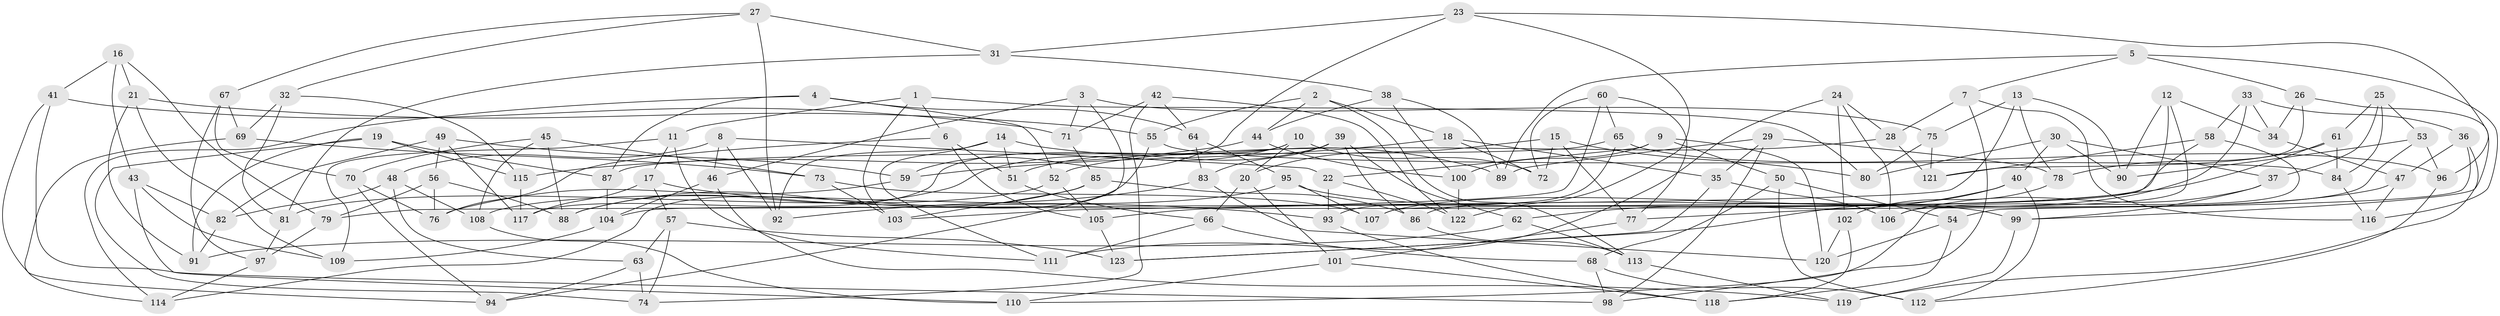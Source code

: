 // Generated by graph-tools (version 1.1) at 2025/38/03/09/25 02:38:19]
// undirected, 123 vertices, 246 edges
graph export_dot {
graph [start="1"]
  node [color=gray90,style=filled];
  1;
  2;
  3;
  4;
  5;
  6;
  7;
  8;
  9;
  10;
  11;
  12;
  13;
  14;
  15;
  16;
  17;
  18;
  19;
  20;
  21;
  22;
  23;
  24;
  25;
  26;
  27;
  28;
  29;
  30;
  31;
  32;
  33;
  34;
  35;
  36;
  37;
  38;
  39;
  40;
  41;
  42;
  43;
  44;
  45;
  46;
  47;
  48;
  49;
  50;
  51;
  52;
  53;
  54;
  55;
  56;
  57;
  58;
  59;
  60;
  61;
  62;
  63;
  64;
  65;
  66;
  67;
  68;
  69;
  70;
  71;
  72;
  73;
  74;
  75;
  76;
  77;
  78;
  79;
  80;
  81;
  82;
  83;
  84;
  85;
  86;
  87;
  88;
  89;
  90;
  91;
  92;
  93;
  94;
  95;
  96;
  97;
  98;
  99;
  100;
  101;
  102;
  103;
  104;
  105;
  106;
  107;
  108;
  109;
  110;
  111;
  112;
  113;
  114;
  115;
  116;
  117;
  118;
  119;
  120;
  121;
  122;
  123;
  1 -- 80;
  1 -- 11;
  1 -- 103;
  1 -- 6;
  2 -- 113;
  2 -- 55;
  2 -- 18;
  2 -- 44;
  3 -- 75;
  3 -- 94;
  3 -- 46;
  3 -- 71;
  4 -- 52;
  4 -- 114;
  4 -- 87;
  4 -- 64;
  5 -- 26;
  5 -- 7;
  5 -- 89;
  5 -- 116;
  6 -- 51;
  6 -- 105;
  6 -- 76;
  7 -- 116;
  7 -- 28;
  7 -- 98;
  8 -- 92;
  8 -- 22;
  8 -- 46;
  8 -- 48;
  9 -- 100;
  9 -- 50;
  9 -- 120;
  9 -- 22;
  10 -- 117;
  10 -- 88;
  10 -- 72;
  10 -- 20;
  11 -- 109;
  11 -- 17;
  11 -- 111;
  12 -- 34;
  12 -- 107;
  12 -- 90;
  12 -- 106;
  13 -- 78;
  13 -- 79;
  13 -- 75;
  13 -- 90;
  14 -- 92;
  14 -- 111;
  14 -- 51;
  14 -- 89;
  15 -- 77;
  15 -- 80;
  15 -- 72;
  15 -- 20;
  16 -- 21;
  16 -- 79;
  16 -- 43;
  16 -- 41;
  17 -- 57;
  17 -- 93;
  17 -- 117;
  18 -- 72;
  18 -- 59;
  18 -- 35;
  19 -- 87;
  19 -- 115;
  19 -- 74;
  19 -- 91;
  20 -- 66;
  20 -- 101;
  21 -- 55;
  21 -- 91;
  21 -- 109;
  22 -- 93;
  22 -- 122;
  23 -- 122;
  23 -- 31;
  23 -- 59;
  23 -- 96;
  24 -- 111;
  24 -- 28;
  24 -- 106;
  24 -- 102;
  25 -- 37;
  25 -- 53;
  25 -- 84;
  25 -- 61;
  26 -- 121;
  26 -- 34;
  26 -- 99;
  27 -- 31;
  27 -- 67;
  27 -- 32;
  27 -- 92;
  28 -- 52;
  28 -- 121;
  29 -- 89;
  29 -- 78;
  29 -- 35;
  29 -- 98;
  30 -- 80;
  30 -- 37;
  30 -- 90;
  30 -- 40;
  31 -- 38;
  31 -- 81;
  32 -- 81;
  32 -- 115;
  32 -- 69;
  33 -- 107;
  33 -- 34;
  33 -- 36;
  33 -- 58;
  34 -- 47;
  35 -- 123;
  35 -- 106;
  36 -- 47;
  36 -- 119;
  36 -- 54;
  37 -- 106;
  37 -- 99;
  38 -- 44;
  38 -- 100;
  38 -- 89;
  39 -- 51;
  39 -- 62;
  39 -- 83;
  39 -- 86;
  40 -- 62;
  40 -- 123;
  40 -- 112;
  41 -- 98;
  41 -- 94;
  41 -- 71;
  42 -- 71;
  42 -- 64;
  42 -- 74;
  42 -- 122;
  43 -- 109;
  43 -- 110;
  43 -- 82;
  44 -- 115;
  44 -- 100;
  45 -- 108;
  45 -- 70;
  45 -- 73;
  45 -- 88;
  46 -- 104;
  46 -- 119;
  47 -- 77;
  47 -- 116;
  48 -- 108;
  48 -- 82;
  48 -- 63;
  49 -- 117;
  49 -- 82;
  49 -- 56;
  49 -- 59;
  50 -- 54;
  50 -- 68;
  50 -- 112;
  51 -- 66;
  52 -- 81;
  52 -- 105;
  53 -- 90;
  53 -- 96;
  53 -- 86;
  54 -- 118;
  54 -- 120;
  55 -- 114;
  55 -- 84;
  56 -- 76;
  56 -- 79;
  56 -- 88;
  57 -- 123;
  57 -- 74;
  57 -- 63;
  58 -- 121;
  58 -- 104;
  58 -- 110;
  59 -- 76;
  60 -- 103;
  60 -- 65;
  60 -- 72;
  60 -- 77;
  61 -- 78;
  61 -- 84;
  61 -- 105;
  62 -- 91;
  62 -- 113;
  63 -- 94;
  63 -- 74;
  64 -- 95;
  64 -- 83;
  65 -- 96;
  65 -- 93;
  65 -- 87;
  66 -- 111;
  66 -- 68;
  67 -- 97;
  67 -- 69;
  67 -- 70;
  68 -- 112;
  68 -- 98;
  69 -- 73;
  69 -- 114;
  70 -- 94;
  70 -- 76;
  71 -- 85;
  73 -- 103;
  73 -- 107;
  75 -- 80;
  75 -- 121;
  77 -- 101;
  78 -- 102;
  79 -- 97;
  81 -- 97;
  82 -- 91;
  83 -- 120;
  83 -- 92;
  84 -- 116;
  85 -- 103;
  85 -- 88;
  85 -- 86;
  86 -- 113;
  87 -- 104;
  93 -- 118;
  95 -- 107;
  95 -- 108;
  95 -- 99;
  96 -- 112;
  97 -- 114;
  99 -- 119;
  100 -- 122;
  101 -- 118;
  101 -- 110;
  102 -- 118;
  102 -- 120;
  104 -- 109;
  105 -- 123;
  108 -- 110;
  113 -- 119;
  115 -- 117;
}
